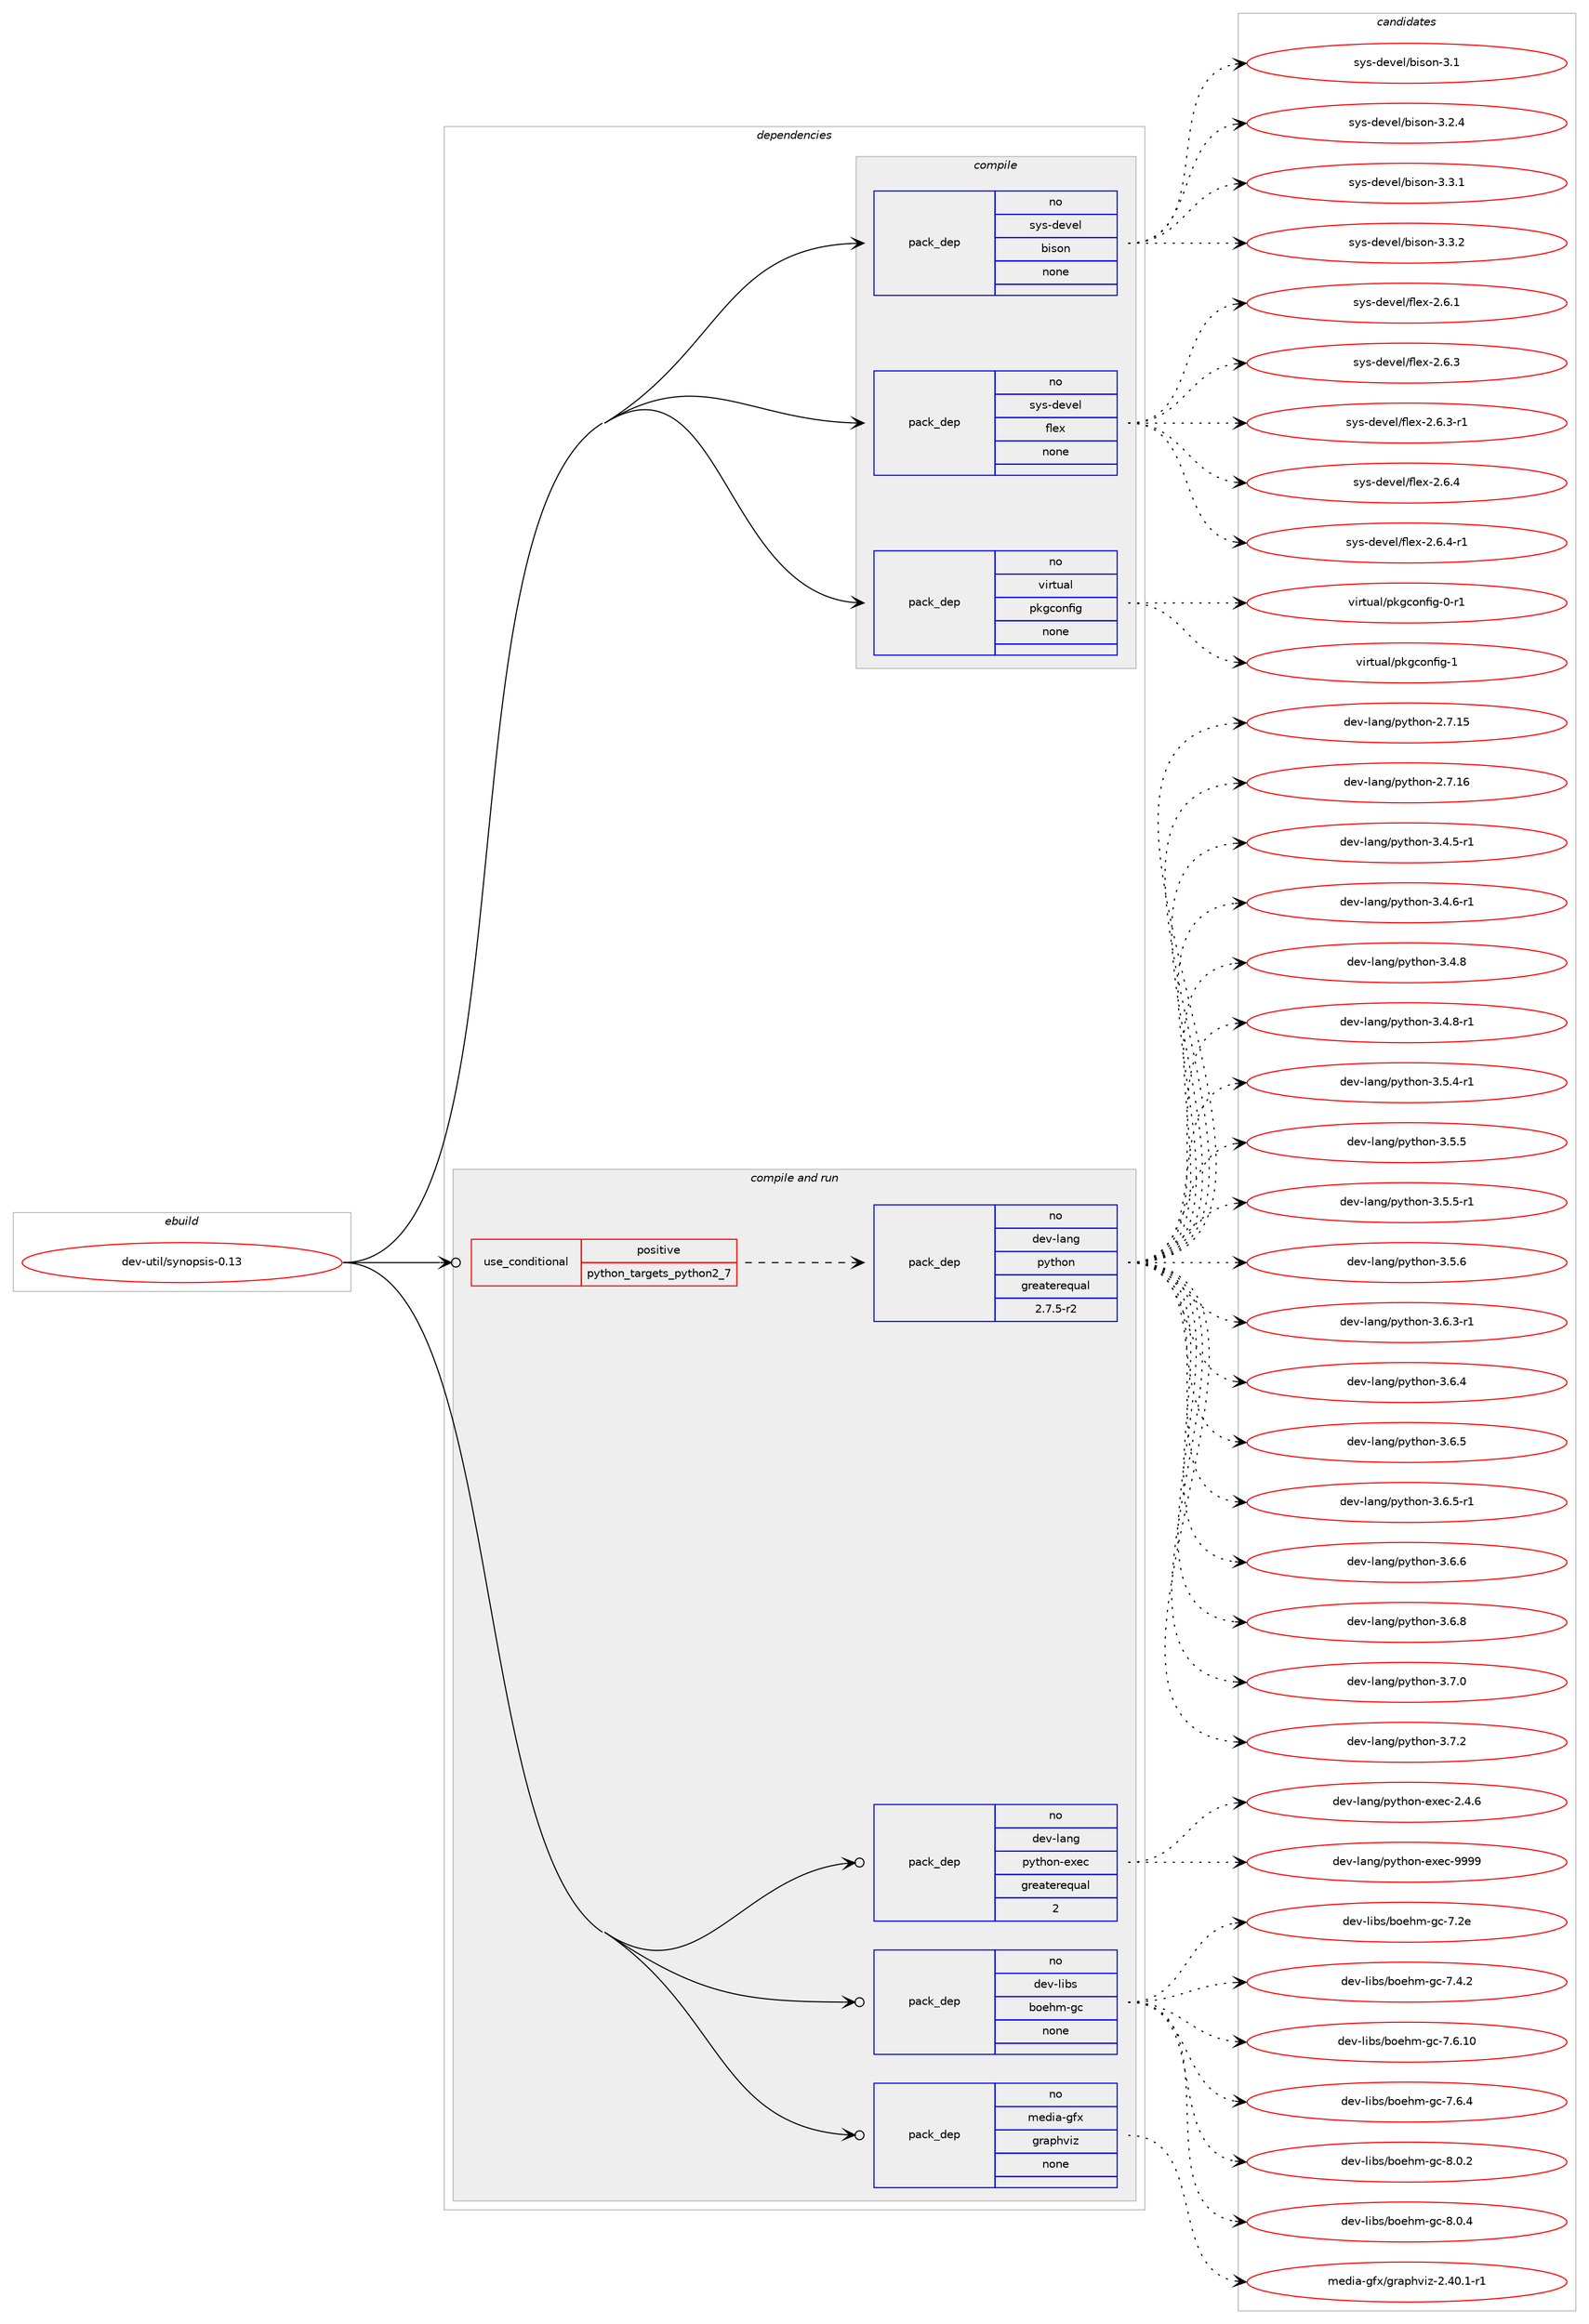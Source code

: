 digraph prolog {

# *************
# Graph options
# *************

newrank=true;
concentrate=true;
compound=true;
graph [rankdir=LR,fontname=Helvetica,fontsize=10,ranksep=1.5];#, ranksep=2.5, nodesep=0.2];
edge  [arrowhead=vee];
node  [fontname=Helvetica,fontsize=10];

# **********
# The ebuild
# **********

subgraph cluster_leftcol {
color=gray;
rank=same;
label=<<i>ebuild</i>>;
id [label="dev-util/synopsis-0.13", color=red, width=4, href="../dev-util/synopsis-0.13.svg"];
}

# ****************
# The dependencies
# ****************

subgraph cluster_midcol {
color=gray;
label=<<i>dependencies</i>>;
subgraph cluster_compile {
fillcolor="#eeeeee";
style=filled;
label=<<i>compile</i>>;
subgraph pack1100538 {
dependency1549382 [label=<<TABLE BORDER="0" CELLBORDER="1" CELLSPACING="0" CELLPADDING="4" WIDTH="220"><TR><TD ROWSPAN="6" CELLPADDING="30">pack_dep</TD></TR><TR><TD WIDTH="110">no</TD></TR><TR><TD>sys-devel</TD></TR><TR><TD>bison</TD></TR><TR><TD>none</TD></TR><TR><TD></TD></TR></TABLE>>, shape=none, color=blue];
}
id:e -> dependency1549382:w [weight=20,style="solid",arrowhead="vee"];
subgraph pack1100539 {
dependency1549383 [label=<<TABLE BORDER="0" CELLBORDER="1" CELLSPACING="0" CELLPADDING="4" WIDTH="220"><TR><TD ROWSPAN="6" CELLPADDING="30">pack_dep</TD></TR><TR><TD WIDTH="110">no</TD></TR><TR><TD>sys-devel</TD></TR><TR><TD>flex</TD></TR><TR><TD>none</TD></TR><TR><TD></TD></TR></TABLE>>, shape=none, color=blue];
}
id:e -> dependency1549383:w [weight=20,style="solid",arrowhead="vee"];
subgraph pack1100540 {
dependency1549384 [label=<<TABLE BORDER="0" CELLBORDER="1" CELLSPACING="0" CELLPADDING="4" WIDTH="220"><TR><TD ROWSPAN="6" CELLPADDING="30">pack_dep</TD></TR><TR><TD WIDTH="110">no</TD></TR><TR><TD>virtual</TD></TR><TR><TD>pkgconfig</TD></TR><TR><TD>none</TD></TR><TR><TD></TD></TR></TABLE>>, shape=none, color=blue];
}
id:e -> dependency1549384:w [weight=20,style="solid",arrowhead="vee"];
}
subgraph cluster_compileandrun {
fillcolor="#eeeeee";
style=filled;
label=<<i>compile and run</i>>;
subgraph cond425126 {
dependency1549385 [label=<<TABLE BORDER="0" CELLBORDER="1" CELLSPACING="0" CELLPADDING="4"><TR><TD ROWSPAN="3" CELLPADDING="10">use_conditional</TD></TR><TR><TD>positive</TD></TR><TR><TD>python_targets_python2_7</TD></TR></TABLE>>, shape=none, color=red];
subgraph pack1100541 {
dependency1549386 [label=<<TABLE BORDER="0" CELLBORDER="1" CELLSPACING="0" CELLPADDING="4" WIDTH="220"><TR><TD ROWSPAN="6" CELLPADDING="30">pack_dep</TD></TR><TR><TD WIDTH="110">no</TD></TR><TR><TD>dev-lang</TD></TR><TR><TD>python</TD></TR><TR><TD>greaterequal</TD></TR><TR><TD>2.7.5-r2</TD></TR></TABLE>>, shape=none, color=blue];
}
dependency1549385:e -> dependency1549386:w [weight=20,style="dashed",arrowhead="vee"];
}
id:e -> dependency1549385:w [weight=20,style="solid",arrowhead="odotvee"];
subgraph pack1100542 {
dependency1549387 [label=<<TABLE BORDER="0" CELLBORDER="1" CELLSPACING="0" CELLPADDING="4" WIDTH="220"><TR><TD ROWSPAN="6" CELLPADDING="30">pack_dep</TD></TR><TR><TD WIDTH="110">no</TD></TR><TR><TD>dev-lang</TD></TR><TR><TD>python-exec</TD></TR><TR><TD>greaterequal</TD></TR><TR><TD>2</TD></TR></TABLE>>, shape=none, color=blue];
}
id:e -> dependency1549387:w [weight=20,style="solid",arrowhead="odotvee"];
subgraph pack1100543 {
dependency1549388 [label=<<TABLE BORDER="0" CELLBORDER="1" CELLSPACING="0" CELLPADDING="4" WIDTH="220"><TR><TD ROWSPAN="6" CELLPADDING="30">pack_dep</TD></TR><TR><TD WIDTH="110">no</TD></TR><TR><TD>dev-libs</TD></TR><TR><TD>boehm-gc</TD></TR><TR><TD>none</TD></TR><TR><TD></TD></TR></TABLE>>, shape=none, color=blue];
}
id:e -> dependency1549388:w [weight=20,style="solid",arrowhead="odotvee"];
subgraph pack1100544 {
dependency1549389 [label=<<TABLE BORDER="0" CELLBORDER="1" CELLSPACING="0" CELLPADDING="4" WIDTH="220"><TR><TD ROWSPAN="6" CELLPADDING="30">pack_dep</TD></TR><TR><TD WIDTH="110">no</TD></TR><TR><TD>media-gfx</TD></TR><TR><TD>graphviz</TD></TR><TR><TD>none</TD></TR><TR><TD></TD></TR></TABLE>>, shape=none, color=blue];
}
id:e -> dependency1549389:w [weight=20,style="solid",arrowhead="odotvee"];
}
subgraph cluster_run {
fillcolor="#eeeeee";
style=filled;
label=<<i>run</i>>;
}
}

# **************
# The candidates
# **************

subgraph cluster_choices {
rank=same;
color=gray;
label=<<i>candidates</i>>;

subgraph choice1100538 {
color=black;
nodesep=1;
choice11512111545100101118101108479810511511111045514649 [label="sys-devel/bison-3.1", color=red, width=4,href="../sys-devel/bison-3.1.svg"];
choice115121115451001011181011084798105115111110455146504652 [label="sys-devel/bison-3.2.4", color=red, width=4,href="../sys-devel/bison-3.2.4.svg"];
choice115121115451001011181011084798105115111110455146514649 [label="sys-devel/bison-3.3.1", color=red, width=4,href="../sys-devel/bison-3.3.1.svg"];
choice115121115451001011181011084798105115111110455146514650 [label="sys-devel/bison-3.3.2", color=red, width=4,href="../sys-devel/bison-3.3.2.svg"];
dependency1549382:e -> choice11512111545100101118101108479810511511111045514649:w [style=dotted,weight="100"];
dependency1549382:e -> choice115121115451001011181011084798105115111110455146504652:w [style=dotted,weight="100"];
dependency1549382:e -> choice115121115451001011181011084798105115111110455146514649:w [style=dotted,weight="100"];
dependency1549382:e -> choice115121115451001011181011084798105115111110455146514650:w [style=dotted,weight="100"];
}
subgraph choice1100539 {
color=black;
nodesep=1;
choice1151211154510010111810110847102108101120455046544649 [label="sys-devel/flex-2.6.1", color=red, width=4,href="../sys-devel/flex-2.6.1.svg"];
choice1151211154510010111810110847102108101120455046544651 [label="sys-devel/flex-2.6.3", color=red, width=4,href="../sys-devel/flex-2.6.3.svg"];
choice11512111545100101118101108471021081011204550465446514511449 [label="sys-devel/flex-2.6.3-r1", color=red, width=4,href="../sys-devel/flex-2.6.3-r1.svg"];
choice1151211154510010111810110847102108101120455046544652 [label="sys-devel/flex-2.6.4", color=red, width=4,href="../sys-devel/flex-2.6.4.svg"];
choice11512111545100101118101108471021081011204550465446524511449 [label="sys-devel/flex-2.6.4-r1", color=red, width=4,href="../sys-devel/flex-2.6.4-r1.svg"];
dependency1549383:e -> choice1151211154510010111810110847102108101120455046544649:w [style=dotted,weight="100"];
dependency1549383:e -> choice1151211154510010111810110847102108101120455046544651:w [style=dotted,weight="100"];
dependency1549383:e -> choice11512111545100101118101108471021081011204550465446514511449:w [style=dotted,weight="100"];
dependency1549383:e -> choice1151211154510010111810110847102108101120455046544652:w [style=dotted,weight="100"];
dependency1549383:e -> choice11512111545100101118101108471021081011204550465446524511449:w [style=dotted,weight="100"];
}
subgraph choice1100540 {
color=black;
nodesep=1;
choice11810511411611797108471121071039911111010210510345484511449 [label="virtual/pkgconfig-0-r1", color=red, width=4,href="../virtual/pkgconfig-0-r1.svg"];
choice1181051141161179710847112107103991111101021051034549 [label="virtual/pkgconfig-1", color=red, width=4,href="../virtual/pkgconfig-1.svg"];
dependency1549384:e -> choice11810511411611797108471121071039911111010210510345484511449:w [style=dotted,weight="100"];
dependency1549384:e -> choice1181051141161179710847112107103991111101021051034549:w [style=dotted,weight="100"];
}
subgraph choice1100541 {
color=black;
nodesep=1;
choice10010111845108971101034711212111610411111045504655464953 [label="dev-lang/python-2.7.15", color=red, width=4,href="../dev-lang/python-2.7.15.svg"];
choice10010111845108971101034711212111610411111045504655464954 [label="dev-lang/python-2.7.16", color=red, width=4,href="../dev-lang/python-2.7.16.svg"];
choice1001011184510897110103471121211161041111104551465246534511449 [label="dev-lang/python-3.4.5-r1", color=red, width=4,href="../dev-lang/python-3.4.5-r1.svg"];
choice1001011184510897110103471121211161041111104551465246544511449 [label="dev-lang/python-3.4.6-r1", color=red, width=4,href="../dev-lang/python-3.4.6-r1.svg"];
choice100101118451089711010347112121116104111110455146524656 [label="dev-lang/python-3.4.8", color=red, width=4,href="../dev-lang/python-3.4.8.svg"];
choice1001011184510897110103471121211161041111104551465246564511449 [label="dev-lang/python-3.4.8-r1", color=red, width=4,href="../dev-lang/python-3.4.8-r1.svg"];
choice1001011184510897110103471121211161041111104551465346524511449 [label="dev-lang/python-3.5.4-r1", color=red, width=4,href="../dev-lang/python-3.5.4-r1.svg"];
choice100101118451089711010347112121116104111110455146534653 [label="dev-lang/python-3.5.5", color=red, width=4,href="../dev-lang/python-3.5.5.svg"];
choice1001011184510897110103471121211161041111104551465346534511449 [label="dev-lang/python-3.5.5-r1", color=red, width=4,href="../dev-lang/python-3.5.5-r1.svg"];
choice100101118451089711010347112121116104111110455146534654 [label="dev-lang/python-3.5.6", color=red, width=4,href="../dev-lang/python-3.5.6.svg"];
choice1001011184510897110103471121211161041111104551465446514511449 [label="dev-lang/python-3.6.3-r1", color=red, width=4,href="../dev-lang/python-3.6.3-r1.svg"];
choice100101118451089711010347112121116104111110455146544652 [label="dev-lang/python-3.6.4", color=red, width=4,href="../dev-lang/python-3.6.4.svg"];
choice100101118451089711010347112121116104111110455146544653 [label="dev-lang/python-3.6.5", color=red, width=4,href="../dev-lang/python-3.6.5.svg"];
choice1001011184510897110103471121211161041111104551465446534511449 [label="dev-lang/python-3.6.5-r1", color=red, width=4,href="../dev-lang/python-3.6.5-r1.svg"];
choice100101118451089711010347112121116104111110455146544654 [label="dev-lang/python-3.6.6", color=red, width=4,href="../dev-lang/python-3.6.6.svg"];
choice100101118451089711010347112121116104111110455146544656 [label="dev-lang/python-3.6.8", color=red, width=4,href="../dev-lang/python-3.6.8.svg"];
choice100101118451089711010347112121116104111110455146554648 [label="dev-lang/python-3.7.0", color=red, width=4,href="../dev-lang/python-3.7.0.svg"];
choice100101118451089711010347112121116104111110455146554650 [label="dev-lang/python-3.7.2", color=red, width=4,href="../dev-lang/python-3.7.2.svg"];
dependency1549386:e -> choice10010111845108971101034711212111610411111045504655464953:w [style=dotted,weight="100"];
dependency1549386:e -> choice10010111845108971101034711212111610411111045504655464954:w [style=dotted,weight="100"];
dependency1549386:e -> choice1001011184510897110103471121211161041111104551465246534511449:w [style=dotted,weight="100"];
dependency1549386:e -> choice1001011184510897110103471121211161041111104551465246544511449:w [style=dotted,weight="100"];
dependency1549386:e -> choice100101118451089711010347112121116104111110455146524656:w [style=dotted,weight="100"];
dependency1549386:e -> choice1001011184510897110103471121211161041111104551465246564511449:w [style=dotted,weight="100"];
dependency1549386:e -> choice1001011184510897110103471121211161041111104551465346524511449:w [style=dotted,weight="100"];
dependency1549386:e -> choice100101118451089711010347112121116104111110455146534653:w [style=dotted,weight="100"];
dependency1549386:e -> choice1001011184510897110103471121211161041111104551465346534511449:w [style=dotted,weight="100"];
dependency1549386:e -> choice100101118451089711010347112121116104111110455146534654:w [style=dotted,weight="100"];
dependency1549386:e -> choice1001011184510897110103471121211161041111104551465446514511449:w [style=dotted,weight="100"];
dependency1549386:e -> choice100101118451089711010347112121116104111110455146544652:w [style=dotted,weight="100"];
dependency1549386:e -> choice100101118451089711010347112121116104111110455146544653:w [style=dotted,weight="100"];
dependency1549386:e -> choice1001011184510897110103471121211161041111104551465446534511449:w [style=dotted,weight="100"];
dependency1549386:e -> choice100101118451089711010347112121116104111110455146544654:w [style=dotted,weight="100"];
dependency1549386:e -> choice100101118451089711010347112121116104111110455146544656:w [style=dotted,weight="100"];
dependency1549386:e -> choice100101118451089711010347112121116104111110455146554648:w [style=dotted,weight="100"];
dependency1549386:e -> choice100101118451089711010347112121116104111110455146554650:w [style=dotted,weight="100"];
}
subgraph choice1100542 {
color=black;
nodesep=1;
choice1001011184510897110103471121211161041111104510112010199455046524654 [label="dev-lang/python-exec-2.4.6", color=red, width=4,href="../dev-lang/python-exec-2.4.6.svg"];
choice10010111845108971101034711212111610411111045101120101994557575757 [label="dev-lang/python-exec-9999", color=red, width=4,href="../dev-lang/python-exec-9999.svg"];
dependency1549387:e -> choice1001011184510897110103471121211161041111104510112010199455046524654:w [style=dotted,weight="100"];
dependency1549387:e -> choice10010111845108971101034711212111610411111045101120101994557575757:w [style=dotted,weight="100"];
}
subgraph choice1100543 {
color=black;
nodesep=1;
choice10010111845108105981154798111101104109451039945554650101 [label="dev-libs/boehm-gc-7.2e", color=red, width=4,href="../dev-libs/boehm-gc-7.2e.svg"];
choice100101118451081059811547981111011041094510399455546524650 [label="dev-libs/boehm-gc-7.4.2", color=red, width=4,href="../dev-libs/boehm-gc-7.4.2.svg"];
choice10010111845108105981154798111101104109451039945554654464948 [label="dev-libs/boehm-gc-7.6.10", color=red, width=4,href="../dev-libs/boehm-gc-7.6.10.svg"];
choice100101118451081059811547981111011041094510399455546544652 [label="dev-libs/boehm-gc-7.6.4", color=red, width=4,href="../dev-libs/boehm-gc-7.6.4.svg"];
choice100101118451081059811547981111011041094510399455646484650 [label="dev-libs/boehm-gc-8.0.2", color=red, width=4,href="../dev-libs/boehm-gc-8.0.2.svg"];
choice100101118451081059811547981111011041094510399455646484652 [label="dev-libs/boehm-gc-8.0.4", color=red, width=4,href="../dev-libs/boehm-gc-8.0.4.svg"];
dependency1549388:e -> choice10010111845108105981154798111101104109451039945554650101:w [style=dotted,weight="100"];
dependency1549388:e -> choice100101118451081059811547981111011041094510399455546524650:w [style=dotted,weight="100"];
dependency1549388:e -> choice10010111845108105981154798111101104109451039945554654464948:w [style=dotted,weight="100"];
dependency1549388:e -> choice100101118451081059811547981111011041094510399455546544652:w [style=dotted,weight="100"];
dependency1549388:e -> choice100101118451081059811547981111011041094510399455646484650:w [style=dotted,weight="100"];
dependency1549388:e -> choice100101118451081059811547981111011041094510399455646484652:w [style=dotted,weight="100"];
}
subgraph choice1100544 {
color=black;
nodesep=1;
choice10910110010597451031021204710311497112104118105122455046524846494511449 [label="media-gfx/graphviz-2.40.1-r1", color=red, width=4,href="../media-gfx/graphviz-2.40.1-r1.svg"];
dependency1549389:e -> choice10910110010597451031021204710311497112104118105122455046524846494511449:w [style=dotted,weight="100"];
}
}

}
